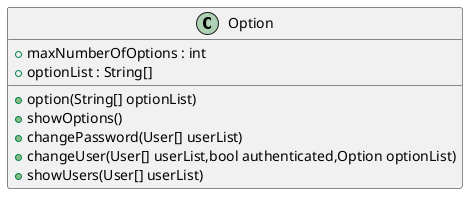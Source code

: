 @startuml

class Option {

    + maxNumberOfOptions : int
    + optionList : String[]

    + option(String[] optionList)
    + showOptions()
    + changePassword(User[] userList)
    + changeUser(User[] userList,bool authenticated,Option optionList)
    + showUsers(User[] userList)

}

@enduml